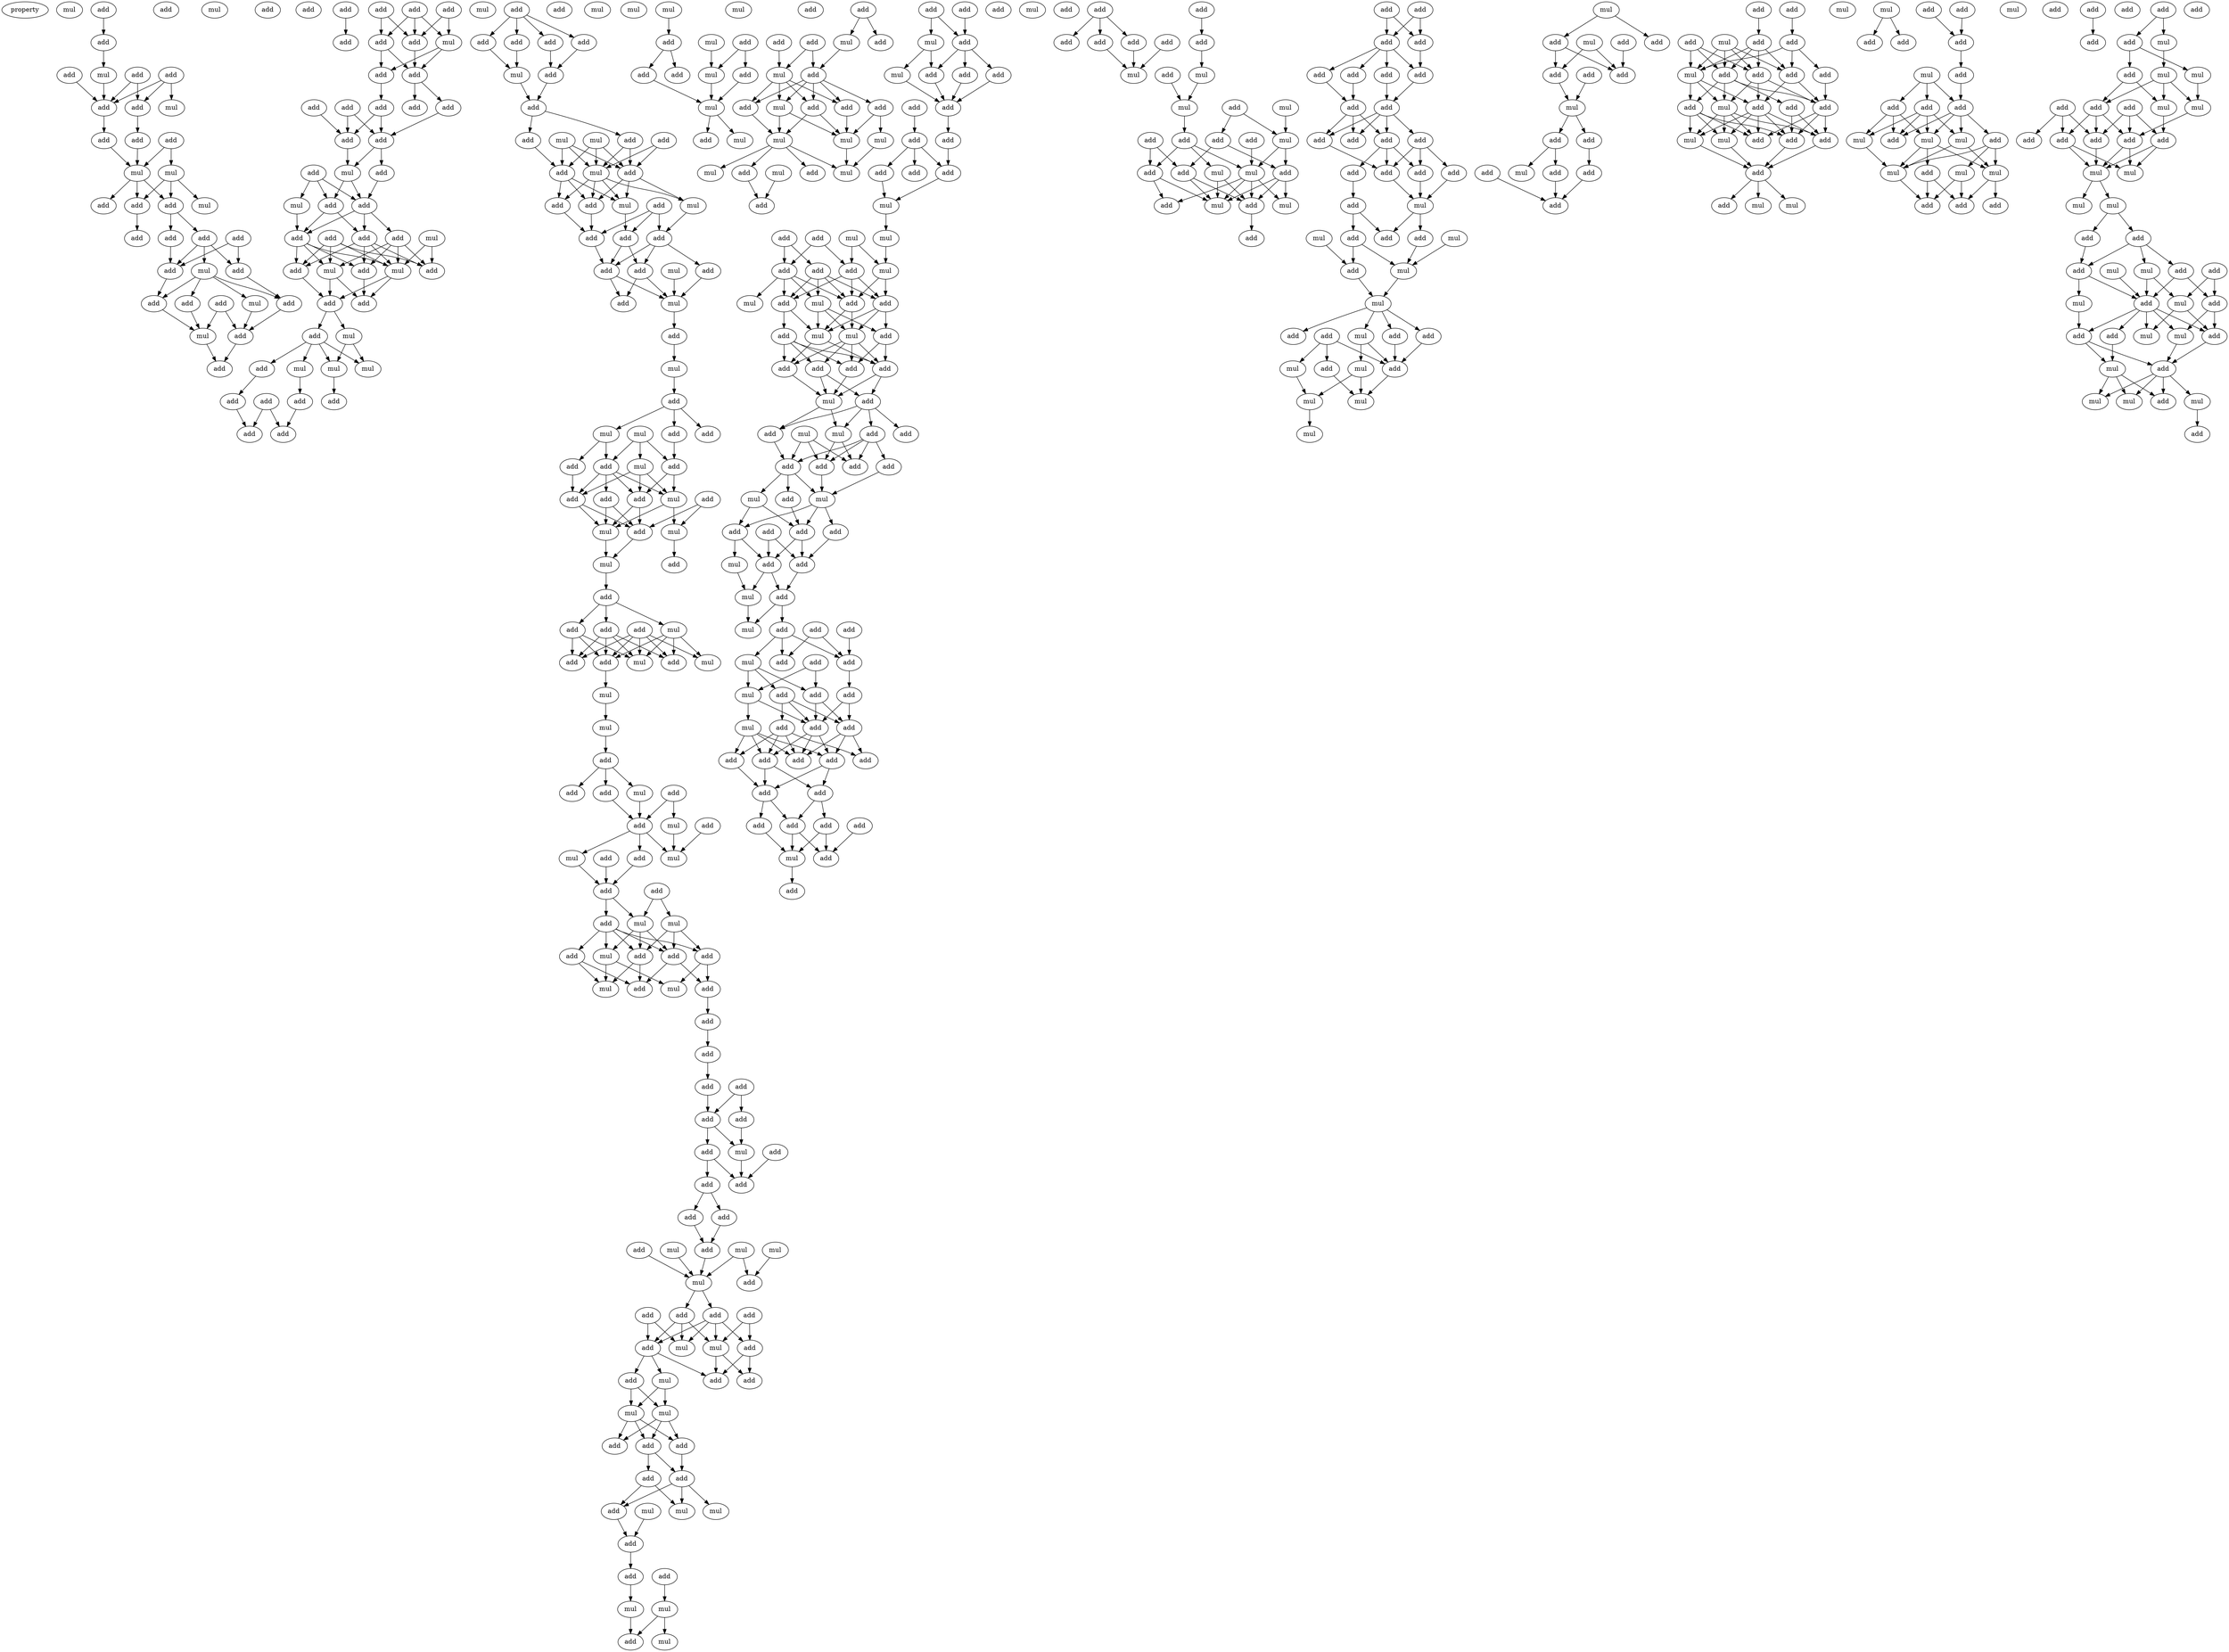 digraph {
    node [fontcolor=black]
    property [mul=2,lf=1.6]
    0 [ label = mul ];
    1 [ label = add ];
    2 [ label = add ];
    3 [ label = add ];
    4 [ label = mul ];
    5 [ label = mul ];
    6 [ label = add ];
    7 [ label = add ];
    8 [ label = add ];
    9 [ label = add ];
    10 [ label = add ];
    11 [ label = mul ];
    12 [ label = add ];
    13 [ label = add ];
    14 [ label = add ];
    15 [ label = add ];
    16 [ label = mul ];
    17 [ label = mul ];
    18 [ label = add ];
    19 [ label = mul ];
    20 [ label = add ];
    21 [ label = add ];
    22 [ label = add ];
    23 [ label = add ];
    24 [ label = add ];
    25 [ label = add ];
    26 [ label = add ];
    27 [ label = add ];
    28 [ label = mul ];
    29 [ label = add ];
    30 [ label = add ];
    31 [ label = add ];
    32 [ label = mul ];
    33 [ label = add ];
    34 [ label = mul ];
    35 [ label = add ];
    36 [ label = add ];
    37 [ label = add ];
    38 [ label = add ];
    39 [ label = add ];
    40 [ label = add ];
    41 [ label = add ];
    42 [ label = mul ];
    43 [ label = add ];
    44 [ label = add ];
    45 [ label = add ];
    46 [ label = mul ];
    47 [ label = add ];
    48 [ label = add ];
    49 [ label = add ];
    50 [ label = add ];
    51 [ label = add ];
    52 [ label = add ];
    53 [ label = add ];
    54 [ label = add ];
    55 [ label = add ];
    56 [ label = add ];
    57 [ label = mul ];
    58 [ label = add ];
    59 [ label = mul ];
    60 [ label = add ];
    61 [ label = add ];
    62 [ label = add ];
    63 [ label = add ];
    64 [ label = add ];
    65 [ label = mul ];
    66 [ label = add ];
    67 [ label = mul ];
    68 [ label = mul ];
    69 [ label = add ];
    70 [ label = add ];
    71 [ label = add ];
    72 [ label = add ];
    73 [ label = add ];
    74 [ label = add ];
    75 [ label = mul ];
    76 [ label = add ];
    77 [ label = mul ];
    78 [ label = mul ];
    79 [ label = mul ];
    80 [ label = add ];
    81 [ label = add ];
    82 [ label = add ];
    83 [ label = add ];
    84 [ label = add ];
    85 [ label = add ];
    86 [ label = add ];
    87 [ label = add ];
    88 [ label = add ];
    89 [ label = add ];
    90 [ label = add ];
    91 [ label = add ];
    92 [ label = mul ];
    93 [ label = add ];
    94 [ label = add ];
    95 [ label = mul ];
    96 [ label = mul ];
    97 [ label = add ];
    98 [ label = add ];
    99 [ label = add ];
    100 [ label = mul ];
    101 [ label = add ];
    102 [ label = add ];
    103 [ label = mul ];
    104 [ label = add ];
    105 [ label = add ];
    106 [ label = add ];
    107 [ label = mul ];
    108 [ label = add ];
    109 [ label = add ];
    110 [ label = add ];
    111 [ label = add ];
    112 [ label = add ];
    113 [ label = mul ];
    114 [ label = add ];
    115 [ label = mul ];
    116 [ label = add ];
    117 [ label = add ];
    118 [ label = mul ];
    119 [ label = add ];
    120 [ label = mul ];
    121 [ label = add ];
    122 [ label = mul ];
    123 [ label = add ];
    124 [ label = add ];
    125 [ label = add ];
    126 [ label = add ];
    127 [ label = mul ];
    128 [ label = add ];
    129 [ label = add ];
    130 [ label = add ];
    131 [ label = add ];
    132 [ label = mul ];
    133 [ label = mul ];
    134 [ label = add ];
    135 [ label = mul ];
    136 [ label = mul ];
    137 [ label = add ];
    138 [ label = add ];
    139 [ label = add ];
    140 [ label = add ];
    141 [ label = mul ];
    142 [ label = add ];
    143 [ label = mul ];
    144 [ label = mul ];
    145 [ label = add ];
    146 [ label = add ];
    147 [ label = add ];
    148 [ label = mul ];
    149 [ label = mul ];
    150 [ label = add ];
    151 [ label = add ];
    152 [ label = add ];
    153 [ label = add ];
    154 [ label = mul ];
    155 [ label = add ];
    156 [ label = add ];
    157 [ label = mul ];
    158 [ label = mul ];
    159 [ label = mul ];
    160 [ label = add ];
    161 [ label = add ];
    162 [ label = add ];
    163 [ label = add ];
    164 [ label = mul ];
    165 [ label = add ];
    166 [ label = mul ];
    167 [ label = mul ];
    168 [ label = add ];
    169 [ label = add ];
    170 [ label = add ];
    171 [ label = add ];
    172 [ label = add ];
    173 [ label = add ];
    174 [ label = mul ];
    175 [ label = mul ];
    176 [ label = add ];
    177 [ label = add ];
    178 [ label = add ];
    179 [ label = add ];
    180 [ label = add ];
    181 [ label = add ];
    182 [ label = mul ];
    183 [ label = add ];
    184 [ label = add ];
    185 [ label = add ];
    186 [ label = add ];
    187 [ label = add ];
    188 [ label = add ];
    189 [ label = add ];
    190 [ label = mul ];
    191 [ label = mul ];
    192 [ label = mul ];
    193 [ label = add ];
    194 [ label = mul ];
    195 [ label = add ];
    196 [ label = add ];
    197 [ label = add ];
    198 [ label = add ];
    199 [ label = add ];
    200 [ label = add ];
    201 [ label = add ];
    202 [ label = mul ];
    203 [ label = mul ];
    204 [ label = add ];
    205 [ label = add ];
    206 [ label = add ];
    207 [ label = mul ];
    208 [ label = mul ];
    209 [ label = mul ];
    210 [ label = add ];
    211 [ label = add ];
    212 [ label = add ];
    213 [ label = add ];
    214 [ label = add ];
    215 [ label = mul ];
    216 [ label = add ];
    217 [ label = mul ];
    218 [ label = mul ];
    219 [ label = add ];
    220 [ label = add ];
    221 [ label = add ];
    222 [ label = mul ];
    223 [ label = mul ];
    224 [ label = mul ];
    225 [ label = add ];
    226 [ label = mul ];
    227 [ label = mul ];
    228 [ label = mul ];
    229 [ label = add ];
    230 [ label = mul ];
    231 [ label = add ];
    232 [ label = mul ];
    233 [ label = add ];
    234 [ label = add ];
    235 [ label = add ];
    236 [ label = mul ];
    237 [ label = mul ];
    238 [ label = add ];
    239 [ label = mul ];
    240 [ label = add ];
    241 [ label = add ];
    242 [ label = add ];
    243 [ label = mul ];
    244 [ label = add ];
    245 [ label = add ];
    246 [ label = mul ];
    247 [ label = add ];
    248 [ label = add ];
    249 [ label = add ];
    250 [ label = add ];
    251 [ label = mul ];
    252 [ label = add ];
    253 [ label = mul ];
    254 [ label = mul ];
    255 [ label = mul ];
    256 [ label = mul ];
    257 [ label = add ];
    258 [ label = mul ];
    259 [ label = add ];
    260 [ label = mul ];
    261 [ label = add ];
    262 [ label = add ];
    263 [ label = add ];
    264 [ label = mul ];
    265 [ label = add ];
    266 [ label = mul ];
    267 [ label = add ];
    268 [ label = add ];
    269 [ label = add ];
    270 [ label = add ];
    271 [ label = add ];
    272 [ label = add ];
    273 [ label = add ];
    274 [ label = add ];
    275 [ label = add ];
    276 [ label = add ];
    277 [ label = add ];
    278 [ label = mul ];
    279 [ label = add ];
    280 [ label = mul ];
    281 [ label = mul ];
    282 [ label = add ];
    283 [ label = add ];
    284 [ label = mul ];
    285 [ label = add ];
    286 [ label = add ];
    287 [ label = add ];
    288 [ label = add ];
    289 [ label = mul ];
    290 [ label = add ];
    291 [ label = mul ];
    292 [ label = add ];
    293 [ label = mul ];
    294 [ label = add ];
    295 [ label = mul ];
    296 [ label = add ];
    297 [ label = add ];
    298 [ label = add ];
    299 [ label = add ];
    300 [ label = mul ];
    301 [ label = add ];
    302 [ label = add ];
    303 [ label = mul ];
    304 [ label = add ];
    305 [ label = mul ];
    306 [ label = add ];
    307 [ label = add ];
    308 [ label = add ];
    309 [ label = add ];
    310 [ label = add ];
    311 [ label = mul ];
    312 [ label = add ];
    313 [ label = mul ];
    314 [ label = add ];
    315 [ label = add ];
    316 [ label = add ];
    317 [ label = add ];
    318 [ label = add ];
    319 [ label = add ];
    320 [ label = mul ];
    321 [ label = add ];
    322 [ label = mul ];
    323 [ label = add ];
    324 [ label = add ];
    325 [ label = add ];
    326 [ label = mul ];
    327 [ label = add ];
    328 [ label = add ];
    329 [ label = add ];
    330 [ label = mul ];
    331 [ label = add ];
    332 [ label = add ];
    333 [ label = add ];
    334 [ label = mul ];
    335 [ label = add ];
    336 [ label = mul ];
    337 [ label = add ];
    338 [ label = mul ];
    339 [ label = add ];
    340 [ label = add ];
    341 [ label = add ];
    342 [ label = add ];
    343 [ label = add ];
    344 [ label = add ];
    345 [ label = add ];
    346 [ label = add ];
    347 [ label = add ];
    348 [ label = add ];
    349 [ label = add ];
    350 [ label = add ];
    351 [ label = add ];
    352 [ label = mul ];
    353 [ label = add ];
    354 [ label = add ];
    355 [ label = add ];
    356 [ label = add ];
    357 [ label = add ];
    358 [ label = add ];
    359 [ label = add ];
    360 [ label = add ];
    361 [ label = add ];
    362 [ label = mul ];
    363 [ label = add ];
    364 [ label = mul ];
    365 [ label = mul ];
    366 [ label = add ];
    367 [ label = mul ];
    368 [ label = add ];
    369 [ label = add ];
    370 [ label = add ];
    371 [ label = add ];
    372 [ label = mul ];
    373 [ label = add ];
    374 [ label = mul ];
    375 [ label = mul ];
    376 [ label = add ];
    377 [ label = add ];
    378 [ label = add ];
    379 [ label = mul ];
    380 [ label = add ];
    381 [ label = mul ];
    382 [ label = add ];
    383 [ label = add ];
    384 [ label = add ];
    385 [ label = add ];
    386 [ label = add ];
    387 [ label = add ];
    388 [ label = add ];
    389 [ label = add ];
    390 [ label = add ];
    391 [ label = add ];
    392 [ label = add ];
    393 [ label = add ];
    394 [ label = add ];
    395 [ label = add ];
    396 [ label = add ];
    397 [ label = add ];
    398 [ label = add ];
    399 [ label = add ];
    400 [ label = add ];
    401 [ label = add ];
    402 [ label = mul ];
    403 [ label = add ];
    404 [ label = add ];
    405 [ label = mul ];
    406 [ label = mul ];
    407 [ label = add ];
    408 [ label = add ];
    409 [ label = mul ];
    410 [ label = mul ];
    411 [ label = mul ];
    412 [ label = add ];
    413 [ label = add ];
    414 [ label = add ];
    415 [ label = add ];
    416 [ label = add ];
    417 [ label = add ];
    418 [ label = mul ];
    419 [ label = mul ];
    420 [ label = mul ];
    421 [ label = mul ];
    422 [ label = mul ];
    423 [ label = mul ];
    424 [ label = add ];
    425 [ label = mul ];
    426 [ label = add ];
    427 [ label = add ];
    428 [ label = add ];
    429 [ label = add ];
    430 [ label = add ];
    431 [ label = mul ];
    432 [ label = add ];
    433 [ label = add ];
    434 [ label = add ];
    435 [ label = mul ];
    436 [ label = add ];
    437 [ label = add ];
    438 [ label = add ];
    439 [ label = add ];
    440 [ label = add ];
    441 [ label = add ];
    442 [ label = add ];
    443 [ label = mul ];
    444 [ label = add ];
    445 [ label = mul ];
    446 [ label = add ];
    447 [ label = add ];
    448 [ label = add ];
    449 [ label = add ];
    450 [ label = add ];
    451 [ label = add ];
    452 [ label = add ];
    453 [ label = add ];
    454 [ label = mul ];
    455 [ label = mul ];
    456 [ label = add ];
    457 [ label = mul ];
    458 [ label = add ];
    459 [ label = add ];
    460 [ label = add ];
    461 [ label = add ];
    462 [ label = mul ];
    463 [ label = mul ];
    464 [ label = mul ];
    465 [ label = mul ];
    466 [ label = add ];
    467 [ label = mul ];
    468 [ label = add ];
    469 [ label = add ];
    470 [ label = add ];
    471 [ label = add ];
    472 [ label = add ];
    473 [ label = add ];
    474 [ label = mul ];
    475 [ label = add ];
    476 [ label = add ];
    477 [ label = add ];
    478 [ label = add ];
    479 [ label = mul ];
    480 [ label = mul ];
    481 [ label = add ];
    482 [ label = mul ];
    483 [ label = add ];
    484 [ label = mul ];
    485 [ label = mul ];
    486 [ label = mul ];
    487 [ label = add ];
    488 [ label = add ];
    489 [ label = add ];
    490 [ label = add ];
    491 [ label = add ];
    492 [ label = add ];
    493 [ label = add ];
    494 [ label = add ];
    495 [ label = mul ];
    496 [ label = mul ];
    497 [ label = mul ];
    498 [ label = add ];
    499 [ label = add ];
    500 [ label = mul ];
    501 [ label = add ];
    502 [ label = add ];
    503 [ label = mul ];
    504 [ label = add ];
    505 [ label = add ];
    506 [ label = add ];
    507 [ label = add ];
    508 [ label = add ];
    509 [ label = mul ];
    510 [ label = mul ];
    511 [ label = mul ];
    512 [ label = mul ];
    513 [ label = add ];
    514 [ label = add ];
    515 [ label = add ];
    516 [ label = add ];
    517 [ label = mul ];
    518 [ label = mul ];
    519 [ label = add ];
    520 [ label = mul ];
    521 [ label = add ];
    522 [ label = add ];
    523 [ label = mul ];
    524 [ label = add ];
    525 [ label = add ];
    526 [ label = mul ];
    527 [ label = mul ];
    528 [ label = add ];
    529 [ label = add ];
    530 [ label = mul ];
    531 [ label = mul ];
    532 [ label = add ];
    533 [ label = mul ];
    534 [ label = mul ];
    535 [ label = add ];
    536 [ label = add ];
    1 -> 3 [ name = 0 ];
    3 -> 4 [ name = 1 ];
    4 -> 9 [ name = 2 ];
    6 -> 9 [ name = 3 ];
    7 -> 9 [ name = 4 ];
    7 -> 10 [ name = 5 ];
    7 -> 11 [ name = 6 ];
    8 -> 9 [ name = 7 ];
    8 -> 10 [ name = 8 ];
    9 -> 15 [ name = 9 ];
    10 -> 13 [ name = 10 ];
    13 -> 16 [ name = 11 ];
    14 -> 16 [ name = 12 ];
    14 -> 17 [ name = 13 ];
    15 -> 16 [ name = 14 ];
    16 -> 18 [ name = 15 ];
    16 -> 20 [ name = 16 ];
    16 -> 21 [ name = 17 ];
    17 -> 19 [ name = 18 ];
    17 -> 20 [ name = 19 ];
    17 -> 21 [ name = 20 ];
    20 -> 24 [ name = 21 ];
    21 -> 23 [ name = 22 ];
    21 -> 25 [ name = 23 ];
    22 -> 26 [ name = 24 ];
    22 -> 27 [ name = 25 ];
    23 -> 26 [ name = 26 ];
    23 -> 27 [ name = 27 ];
    23 -> 28 [ name = 28 ];
    25 -> 27 [ name = 29 ];
    26 -> 31 [ name = 30 ];
    27 -> 30 [ name = 31 ];
    28 -> 29 [ name = 32 ];
    28 -> 30 [ name = 33 ];
    28 -> 31 [ name = 34 ];
    28 -> 32 [ name = 35 ];
    29 -> 34 [ name = 36 ];
    30 -> 34 [ name = 37 ];
    31 -> 35 [ name = 38 ];
    32 -> 35 [ name = 39 ];
    33 -> 34 [ name = 40 ];
    33 -> 35 [ name = 41 ];
    34 -> 37 [ name = 42 ];
    35 -> 37 [ name = 43 ];
    38 -> 39 [ name = 44 ];
    40 -> 44 [ name = 45 ];
    40 -> 45 [ name = 46 ];
    41 -> 44 [ name = 47 ];
    41 -> 46 [ name = 48 ];
    43 -> 44 [ name = 49 ];
    43 -> 45 [ name = 50 ];
    43 -> 46 [ name = 51 ];
    44 -> 48 [ name = 52 ];
    45 -> 47 [ name = 53 ];
    45 -> 48 [ name = 54 ];
    46 -> 47 [ name = 55 ];
    46 -> 48 [ name = 56 ];
    47 -> 51 [ name = 57 ];
    48 -> 49 [ name = 58 ];
    48 -> 50 [ name = 59 ];
    50 -> 55 [ name = 60 ];
    51 -> 54 [ name = 61 ];
    51 -> 55 [ name = 62 ];
    52 -> 54 [ name = 63 ];
    52 -> 55 [ name = 64 ];
    53 -> 54 [ name = 65 ];
    54 -> 57 [ name = 66 ];
    55 -> 57 [ name = 67 ];
    55 -> 58 [ name = 68 ];
    56 -> 59 [ name = 69 ];
    56 -> 60 [ name = 70 ];
    56 -> 61 [ name = 71 ];
    57 -> 60 [ name = 72 ];
    57 -> 61 [ name = 73 ];
    58 -> 61 [ name = 74 ];
    59 -> 62 [ name = 75 ];
    60 -> 62 [ name = 76 ];
    60 -> 64 [ name = 77 ];
    61 -> 62 [ name = 78 ];
    61 -> 64 [ name = 79 ];
    61 -> 66 [ name = 80 ];
    62 -> 67 [ name = 81 ];
    62 -> 68 [ name = 82 ];
    62 -> 69 [ name = 83 ];
    62 -> 70 [ name = 84 ];
    63 -> 67 [ name = 85 ];
    63 -> 68 [ name = 86 ];
    63 -> 69 [ name = 87 ];
    63 -> 71 [ name = 88 ];
    64 -> 67 [ name = 89 ];
    64 -> 69 [ name = 90 ];
    64 -> 70 [ name = 91 ];
    64 -> 71 [ name = 92 ];
    65 -> 67 [ name = 93 ];
    65 -> 71 [ name = 94 ];
    66 -> 67 [ name = 95 ];
    66 -> 68 [ name = 96 ];
    66 -> 70 [ name = 97 ];
    66 -> 71 [ name = 98 ];
    67 -> 72 [ name = 99 ];
    67 -> 73 [ name = 100 ];
    68 -> 72 [ name = 101 ];
    68 -> 73 [ name = 102 ];
    69 -> 73 [ name = 103 ];
    70 -> 72 [ name = 104 ];
    73 -> 74 [ name = 105 ];
    73 -> 75 [ name = 106 ];
    74 -> 76 [ name = 107 ];
    74 -> 77 [ name = 108 ];
    74 -> 78 [ name = 109 ];
    74 -> 79 [ name = 110 ];
    75 -> 77 [ name = 111 ];
    75 -> 78 [ name = 112 ];
    76 -> 80 [ name = 113 ];
    77 -> 83 [ name = 114 ];
    79 -> 82 [ name = 115 ];
    80 -> 84 [ name = 116 ];
    81 -> 84 [ name = 117 ];
    81 -> 85 [ name = 118 ];
    82 -> 85 [ name = 119 ];
    86 -> 87 [ name = 120 ];
    86 -> 89 [ name = 121 ];
    86 -> 90 [ name = 122 ];
    86 -> 91 [ name = 123 ];
    87 -> 92 [ name = 124 ];
    89 -> 93 [ name = 125 ];
    90 -> 92 [ name = 126 ];
    91 -> 93 [ name = 127 ];
    92 -> 94 [ name = 128 ];
    93 -> 94 [ name = 129 ];
    94 -> 97 [ name = 130 ];
    94 -> 98 [ name = 131 ];
    95 -> 100 [ name = 132 ];
    95 -> 101 [ name = 133 ];
    95 -> 102 [ name = 134 ];
    96 -> 100 [ name = 135 ];
    96 -> 101 [ name = 136 ];
    96 -> 102 [ name = 137 ];
    97 -> 101 [ name = 138 ];
    98 -> 100 [ name = 139 ];
    98 -> 102 [ name = 140 ];
    99 -> 100 [ name = 141 ];
    99 -> 102 [ name = 142 ];
    100 -> 103 [ name = 143 ];
    100 -> 105 [ name = 144 ];
    100 -> 106 [ name = 145 ];
    100 -> 107 [ name = 146 ];
    101 -> 105 [ name = 147 ];
    101 -> 106 [ name = 148 ];
    101 -> 107 [ name = 149 ];
    102 -> 103 [ name = 150 ];
    102 -> 105 [ name = 151 ];
    102 -> 107 [ name = 152 ];
    103 -> 108 [ name = 153 ];
    104 -> 108 [ name = 154 ];
    104 -> 109 [ name = 155 ];
    104 -> 110 [ name = 156 ];
    105 -> 110 [ name = 157 ];
    106 -> 110 [ name = 158 ];
    107 -> 109 [ name = 159 ];
    108 -> 111 [ name = 160 ];
    108 -> 112 [ name = 161 ];
    108 -> 114 [ name = 162 ];
    109 -> 112 [ name = 163 ];
    109 -> 114 [ name = 164 ];
    110 -> 114 [ name = 165 ];
    111 -> 115 [ name = 166 ];
    112 -> 115 [ name = 167 ];
    112 -> 116 [ name = 168 ];
    113 -> 115 [ name = 169 ];
    114 -> 115 [ name = 170 ];
    114 -> 116 [ name = 171 ];
    115 -> 117 [ name = 172 ];
    117 -> 118 [ name = 173 ];
    118 -> 119 [ name = 174 ];
    119 -> 120 [ name = 175 ];
    119 -> 121 [ name = 176 ];
    119 -> 123 [ name = 177 ];
    120 -> 125 [ name = 178 ];
    120 -> 126 [ name = 179 ];
    122 -> 124 [ name = 180 ];
    122 -> 125 [ name = 181 ];
    122 -> 127 [ name = 182 ];
    123 -> 124 [ name = 183 ];
    124 -> 128 [ name = 184 ];
    124 -> 132 [ name = 185 ];
    125 -> 128 [ name = 186 ];
    125 -> 130 [ name = 187 ];
    125 -> 131 [ name = 188 ];
    125 -> 132 [ name = 189 ];
    126 -> 131 [ name = 190 ];
    127 -> 128 [ name = 191 ];
    127 -> 131 [ name = 192 ];
    127 -> 132 [ name = 193 ];
    128 -> 133 [ name = 194 ];
    128 -> 134 [ name = 195 ];
    129 -> 134 [ name = 196 ];
    129 -> 135 [ name = 197 ];
    130 -> 133 [ name = 198 ];
    130 -> 134 [ name = 199 ];
    131 -> 133 [ name = 200 ];
    131 -> 134 [ name = 201 ];
    132 -> 133 [ name = 202 ];
    132 -> 135 [ name = 203 ];
    133 -> 136 [ name = 204 ];
    134 -> 136 [ name = 205 ];
    135 -> 137 [ name = 206 ];
    136 -> 138 [ name = 207 ];
    138 -> 139 [ name = 208 ];
    138 -> 141 [ name = 209 ];
    138 -> 142 [ name = 210 ];
    139 -> 144 [ name = 211 ];
    139 -> 146 [ name = 212 ];
    139 -> 147 [ name = 213 ];
    140 -> 143 [ name = 214 ];
    140 -> 144 [ name = 215 ];
    140 -> 145 [ name = 216 ];
    140 -> 146 [ name = 217 ];
    140 -> 147 [ name = 218 ];
    141 -> 143 [ name = 219 ];
    141 -> 144 [ name = 220 ];
    141 -> 145 [ name = 221 ];
    141 -> 146 [ name = 222 ];
    142 -> 144 [ name = 223 ];
    142 -> 145 [ name = 224 ];
    142 -> 146 [ name = 225 ];
    142 -> 147 [ name = 226 ];
    146 -> 148 [ name = 227 ];
    148 -> 149 [ name = 228 ];
    149 -> 150 [ name = 229 ];
    150 -> 151 [ name = 230 ];
    150 -> 153 [ name = 231 ];
    150 -> 154 [ name = 232 ];
    152 -> 155 [ name = 233 ];
    152 -> 157 [ name = 234 ];
    153 -> 155 [ name = 235 ];
    154 -> 155 [ name = 236 ];
    155 -> 158 [ name = 237 ];
    155 -> 159 [ name = 238 ];
    155 -> 161 [ name = 239 ];
    156 -> 159 [ name = 240 ];
    157 -> 159 [ name = 241 ];
    158 -> 162 [ name = 242 ];
    160 -> 162 [ name = 243 ];
    161 -> 162 [ name = 244 ];
    162 -> 164 [ name = 245 ];
    162 -> 165 [ name = 246 ];
    163 -> 164 [ name = 247 ];
    163 -> 166 [ name = 248 ];
    164 -> 167 [ name = 249 ];
    164 -> 170 [ name = 250 ];
    164 -> 171 [ name = 251 ];
    165 -> 167 [ name = 252 ];
    165 -> 168 [ name = 253 ];
    165 -> 169 [ name = 254 ];
    165 -> 170 [ name = 255 ];
    165 -> 171 [ name = 256 ];
    166 -> 168 [ name = 257 ];
    166 -> 170 [ name = 258 ];
    166 -> 171 [ name = 259 ];
    167 -> 174 [ name = 260 ];
    167 -> 175 [ name = 261 ];
    168 -> 173 [ name = 262 ];
    168 -> 175 [ name = 263 ];
    169 -> 172 [ name = 264 ];
    169 -> 174 [ name = 265 ];
    170 -> 172 [ name = 266 ];
    170 -> 173 [ name = 267 ];
    171 -> 172 [ name = 268 ];
    171 -> 174 [ name = 269 ];
    173 -> 176 [ name = 270 ];
    176 -> 177 [ name = 271 ];
    177 -> 179 [ name = 272 ];
    178 -> 180 [ name = 273 ];
    178 -> 181 [ name = 274 ];
    179 -> 180 [ name = 275 ];
    180 -> 182 [ name = 276 ];
    180 -> 183 [ name = 277 ];
    181 -> 182 [ name = 278 ];
    182 -> 185 [ name = 279 ];
    183 -> 185 [ name = 280 ];
    183 -> 186 [ name = 281 ];
    184 -> 185 [ name = 282 ];
    186 -> 187 [ name = 283 ];
    186 -> 188 [ name = 284 ];
    187 -> 193 [ name = 285 ];
    188 -> 193 [ name = 286 ];
    189 -> 194 [ name = 287 ];
    190 -> 194 [ name = 288 ];
    190 -> 195 [ name = 289 ];
    191 -> 194 [ name = 290 ];
    192 -> 195 [ name = 291 ];
    193 -> 194 [ name = 292 ];
    194 -> 197 [ name = 293 ];
    194 -> 199 [ name = 294 ];
    196 -> 200 [ name = 295 ];
    196 -> 202 [ name = 296 ];
    197 -> 201 [ name = 297 ];
    197 -> 202 [ name = 298 ];
    197 -> 203 [ name = 299 ];
    198 -> 201 [ name = 300 ];
    198 -> 203 [ name = 301 ];
    199 -> 200 [ name = 302 ];
    199 -> 201 [ name = 303 ];
    199 -> 202 [ name = 304 ];
    199 -> 203 [ name = 305 ];
    200 -> 204 [ name = 306 ];
    200 -> 206 [ name = 307 ];
    201 -> 205 [ name = 308 ];
    201 -> 206 [ name = 309 ];
    201 -> 207 [ name = 310 ];
    202 -> 204 [ name = 311 ];
    202 -> 206 [ name = 312 ];
    205 -> 208 [ name = 313 ];
    205 -> 209 [ name = 314 ];
    207 -> 208 [ name = 315 ];
    207 -> 209 [ name = 316 ];
    208 -> 210 [ name = 317 ];
    208 -> 211 [ name = 318 ];
    208 -> 212 [ name = 319 ];
    209 -> 210 [ name = 320 ];
    209 -> 211 [ name = 321 ];
    209 -> 212 [ name = 322 ];
    211 -> 213 [ name = 323 ];
    211 -> 214 [ name = 324 ];
    212 -> 214 [ name = 325 ];
    213 -> 216 [ name = 326 ];
    213 -> 217 [ name = 327 ];
    214 -> 215 [ name = 328 ];
    214 -> 216 [ name = 329 ];
    214 -> 217 [ name = 330 ];
    216 -> 219 [ name = 331 ];
    218 -> 219 [ name = 332 ];
    219 -> 221 [ name = 333 ];
    220 -> 223 [ name = 334 ];
    221 -> 222 [ name = 335 ];
    222 -> 225 [ name = 336 ];
    223 -> 224 [ name = 337 ];
    223 -> 225 [ name = 338 ];
    228 -> 231 [ name = 339 ];
    229 -> 232 [ name = 340 ];
    229 -> 235 [ name = 341 ];
    230 -> 232 [ name = 342 ];
    231 -> 233 [ name = 343 ];
    231 -> 234 [ name = 344 ];
    232 -> 236 [ name = 345 ];
    233 -> 236 [ name = 346 ];
    235 -> 236 [ name = 347 ];
    236 -> 238 [ name = 348 ];
    236 -> 239 [ name = 349 ];
    241 -> 243 [ name = 350 ];
    241 -> 244 [ name = 351 ];
    242 -> 246 [ name = 352 ];
    243 -> 247 [ name = 353 ];
    245 -> 246 [ name = 354 ];
    245 -> 247 [ name = 355 ];
    246 -> 248 [ name = 356 ];
    246 -> 249 [ name = 357 ];
    246 -> 250 [ name = 358 ];
    246 -> 251 [ name = 359 ];
    247 -> 248 [ name = 360 ];
    247 -> 249 [ name = 361 ];
    247 -> 250 [ name = 362 ];
    247 -> 251 [ name = 363 ];
    247 -> 252 [ name = 364 ];
    248 -> 253 [ name = 365 ];
    248 -> 255 [ name = 366 ];
    249 -> 253 [ name = 367 ];
    250 -> 255 [ name = 368 ];
    251 -> 253 [ name = 369 ];
    251 -> 255 [ name = 370 ];
    252 -> 253 [ name = 371 ];
    252 -> 254 [ name = 372 ];
    253 -> 260 [ name = 373 ];
    254 -> 260 [ name = 374 ];
    255 -> 256 [ name = 375 ];
    255 -> 257 [ name = 376 ];
    255 -> 259 [ name = 377 ];
    255 -> 260 [ name = 378 ];
    257 -> 261 [ name = 379 ];
    258 -> 261 [ name = 380 ];
    262 -> 265 [ name = 381 ];
    263 -> 264 [ name = 382 ];
    263 -> 265 [ name = 383 ];
    264 -> 266 [ name = 384 ];
    264 -> 268 [ name = 385 ];
    265 -> 267 [ name = 386 ];
    265 -> 268 [ name = 387 ];
    265 -> 269 [ name = 388 ];
    266 -> 271 [ name = 389 ];
    267 -> 271 [ name = 390 ];
    268 -> 271 [ name = 391 ];
    269 -> 271 [ name = 392 ];
    270 -> 272 [ name = 393 ];
    271 -> 273 [ name = 394 ];
    272 -> 274 [ name = 395 ];
    272 -> 275 [ name = 396 ];
    272 -> 277 [ name = 397 ];
    273 -> 274 [ name = 398 ];
    274 -> 278 [ name = 399 ];
    275 -> 278 [ name = 400 ];
    278 -> 281 [ name = 401 ];
    279 -> 283 [ name = 402 ];
    279 -> 285 [ name = 403 ];
    280 -> 284 [ name = 404 ];
    280 -> 286 [ name = 405 ];
    281 -> 284 [ name = 406 ];
    282 -> 283 [ name = 407 ];
    282 -> 286 [ name = 408 ];
    283 -> 287 [ name = 409 ];
    283 -> 288 [ name = 410 ];
    283 -> 289 [ name = 411 ];
    283 -> 291 [ name = 412 ];
    284 -> 288 [ name = 413 ];
    284 -> 290 [ name = 414 ];
    285 -> 287 [ name = 415 ];
    285 -> 288 [ name = 416 ];
    285 -> 289 [ name = 417 ];
    285 -> 290 [ name = 418 ];
    286 -> 287 [ name = 419 ];
    286 -> 288 [ name = 420 ];
    286 -> 290 [ name = 421 ];
    287 -> 293 [ name = 422 ];
    287 -> 294 [ name = 423 ];
    288 -> 293 [ name = 424 ];
    288 -> 295 [ name = 425 ];
    289 -> 292 [ name = 426 ];
    289 -> 293 [ name = 427 ];
    289 -> 295 [ name = 428 ];
    290 -> 292 [ name = 429 ];
    290 -> 293 [ name = 430 ];
    290 -> 295 [ name = 431 ];
    292 -> 297 [ name = 432 ];
    292 -> 298 [ name = 433 ];
    293 -> 296 [ name = 434 ];
    293 -> 298 [ name = 435 ];
    294 -> 296 [ name = 436 ];
    294 -> 297 [ name = 437 ];
    294 -> 298 [ name = 438 ];
    294 -> 299 [ name = 439 ];
    295 -> 296 [ name = 440 ];
    295 -> 297 [ name = 441 ];
    295 -> 298 [ name = 442 ];
    295 -> 299 [ name = 443 ];
    296 -> 300 [ name = 444 ];
    297 -> 300 [ name = 445 ];
    298 -> 300 [ name = 446 ];
    298 -> 301 [ name = 447 ];
    299 -> 300 [ name = 448 ];
    299 -> 301 [ name = 449 ];
    300 -> 302 [ name = 450 ];
    300 -> 303 [ name = 451 ];
    301 -> 302 [ name = 452 ];
    301 -> 303 [ name = 453 ];
    301 -> 304 [ name = 454 ];
    301 -> 306 [ name = 455 ];
    302 -> 310 [ name = 456 ];
    303 -> 307 [ name = 457 ];
    303 -> 308 [ name = 458 ];
    305 -> 307 [ name = 459 ];
    305 -> 308 [ name = 460 ];
    305 -> 310 [ name = 461 ];
    306 -> 307 [ name = 462 ];
    306 -> 308 [ name = 463 ];
    306 -> 309 [ name = 464 ];
    306 -> 310 [ name = 465 ];
    307 -> 313 [ name = 466 ];
    309 -> 313 [ name = 467 ];
    310 -> 311 [ name = 468 ];
    310 -> 312 [ name = 469 ];
    310 -> 313 [ name = 470 ];
    311 -> 315 [ name = 471 ];
    311 -> 316 [ name = 472 ];
    312 -> 315 [ name = 473 ];
    313 -> 314 [ name = 474 ];
    313 -> 315 [ name = 475 ];
    313 -> 316 [ name = 476 ];
    314 -> 318 [ name = 477 ];
    315 -> 318 [ name = 478 ];
    315 -> 319 [ name = 479 ];
    316 -> 319 [ name = 480 ];
    316 -> 320 [ name = 481 ];
    317 -> 318 [ name = 482 ];
    317 -> 319 [ name = 483 ];
    318 -> 321 [ name = 484 ];
    319 -> 321 [ name = 485 ];
    319 -> 322 [ name = 486 ];
    320 -> 322 [ name = 487 ];
    321 -> 324 [ name = 488 ];
    321 -> 326 [ name = 489 ];
    322 -> 326 [ name = 490 ];
    323 -> 327 [ name = 491 ];
    323 -> 329 [ name = 492 ];
    324 -> 327 [ name = 493 ];
    324 -> 329 [ name = 494 ];
    324 -> 330 [ name = 495 ];
    325 -> 327 [ name = 496 ];
    327 -> 332 [ name = 497 ];
    328 -> 331 [ name = 498 ];
    328 -> 334 [ name = 499 ];
    330 -> 331 [ name = 500 ];
    330 -> 333 [ name = 501 ];
    330 -> 334 [ name = 502 ];
    331 -> 337 [ name = 503 ];
    331 -> 339 [ name = 504 ];
    332 -> 337 [ name = 505 ];
    332 -> 339 [ name = 506 ];
    333 -> 335 [ name = 507 ];
    333 -> 337 [ name = 508 ];
    333 -> 339 [ name = 509 ];
    334 -> 336 [ name = 510 ];
    334 -> 339 [ name = 511 ];
    335 -> 340 [ name = 512 ];
    335 -> 341 [ name = 513 ];
    335 -> 343 [ name = 514 ];
    335 -> 344 [ name = 515 ];
    336 -> 341 [ name = 516 ];
    336 -> 342 [ name = 517 ];
    336 -> 343 [ name = 518 ];
    336 -> 344 [ name = 519 ];
    337 -> 340 [ name = 520 ];
    337 -> 341 [ name = 521 ];
    337 -> 342 [ name = 522 ];
    339 -> 341 [ name = 523 ];
    339 -> 342 [ name = 524 ];
    339 -> 343 [ name = 525 ];
    342 -> 345 [ name = 526 ];
    342 -> 346 [ name = 527 ];
    343 -> 345 [ name = 528 ];
    343 -> 346 [ name = 529 ];
    344 -> 345 [ name = 530 ];
    345 -> 349 [ name = 531 ];
    345 -> 350 [ name = 532 ];
    346 -> 347 [ name = 533 ];
    346 -> 350 [ name = 534 ];
    347 -> 351 [ name = 535 ];
    347 -> 352 [ name = 536 ];
    348 -> 351 [ name = 537 ];
    349 -> 352 [ name = 538 ];
    350 -> 351 [ name = 539 ];
    350 -> 352 [ name = 540 ];
    352 -> 354 [ name = 541 ];
    355 -> 358 [ name = 542 ];
    355 -> 359 [ name = 543 ];
    355 -> 360 [ name = 544 ];
    356 -> 361 [ name = 545 ];
    357 -> 362 [ name = 546 ];
    359 -> 362 [ name = 547 ];
    360 -> 362 [ name = 548 ];
    361 -> 364 [ name = 549 ];
    363 -> 367 [ name = 550 ];
    364 -> 367 [ name = 551 ];
    365 -> 372 [ name = 552 ];
    366 -> 370 [ name = 553 ];
    366 -> 372 [ name = 554 ];
    367 -> 368 [ name = 555 ];
    368 -> 373 [ name = 556 ];
    368 -> 374 [ name = 557 ];
    368 -> 375 [ name = 558 ];
    369 -> 374 [ name = 559 ];
    370 -> 376 [ name = 560 ];
    370 -> 377 [ name = 561 ];
    371 -> 373 [ name = 562 ];
    371 -> 377 [ name = 563 ];
    372 -> 374 [ name = 564 ];
    372 -> 376 [ name = 565 ];
    373 -> 378 [ name = 566 ];
    373 -> 379 [ name = 567 ];
    374 -> 378 [ name = 568 ];
    374 -> 379 [ name = 569 ];
    374 -> 380 [ name = 570 ];
    374 -> 381 [ name = 571 ];
    375 -> 379 [ name = 572 ];
    375 -> 380 [ name = 573 ];
    376 -> 379 [ name = 574 ];
    376 -> 380 [ name = 575 ];
    376 -> 381 [ name = 576 ];
    377 -> 379 [ name = 577 ];
    377 -> 380 [ name = 578 ];
    380 -> 382 [ name = 579 ];
    383 -> 385 [ name = 580 ];
    383 -> 386 [ name = 581 ];
    384 -> 385 [ name = 582 ];
    384 -> 386 [ name = 583 ];
    385 -> 390 [ name = 584 ];
    386 -> 387 [ name = 585 ];
    386 -> 388 [ name = 586 ];
    386 -> 389 [ name = 587 ];
    386 -> 390 [ name = 588 ];
    387 -> 392 [ name = 589 ];
    388 -> 391 [ name = 590 ];
    389 -> 391 [ name = 591 ];
    390 -> 392 [ name = 592 ];
    391 -> 393 [ name = 593 ];
    391 -> 395 [ name = 594 ];
    391 -> 396 [ name = 595 ];
    392 -> 393 [ name = 596 ];
    392 -> 394 [ name = 597 ];
    392 -> 395 [ name = 598 ];
    392 -> 396 [ name = 599 ];
    393 -> 397 [ name = 600 ];
    394 -> 397 [ name = 601 ];
    394 -> 398 [ name = 602 ];
    394 -> 400 [ name = 603 ];
    396 -> 397 [ name = 604 ];
    396 -> 398 [ name = 605 ];
    396 -> 399 [ name = 606 ];
    397 -> 402 [ name = 607 ];
    398 -> 402 [ name = 608 ];
    399 -> 401 [ name = 609 ];
    400 -> 402 [ name = 610 ];
    401 -> 404 [ name = 611 ];
    401 -> 407 [ name = 612 ];
    402 -> 403 [ name = 613 ];
    402 -> 404 [ name = 614 ];
    403 -> 409 [ name = 615 ];
    405 -> 409 [ name = 616 ];
    406 -> 408 [ name = 617 ];
    407 -> 408 [ name = 618 ];
    407 -> 409 [ name = 619 ];
    408 -> 410 [ name = 620 ];
    409 -> 410 [ name = 621 ];
    410 -> 411 [ name = 622 ];
    410 -> 412 [ name = 623 ];
    410 -> 413 [ name = 624 ];
    410 -> 415 [ name = 625 ];
    411 -> 417 [ name = 626 ];
    411 -> 419 [ name = 627 ];
    413 -> 417 [ name = 628 ];
    414 -> 416 [ name = 629 ];
    414 -> 417 [ name = 630 ];
    414 -> 418 [ name = 631 ];
    415 -> 417 [ name = 632 ];
    416 -> 421 [ name = 633 ];
    417 -> 421 [ name = 634 ];
    418 -> 420 [ name = 635 ];
    419 -> 420 [ name = 636 ];
    419 -> 421 [ name = 637 ];
    420 -> 422 [ name = 638 ];
    423 -> 424 [ name = 639 ];
    423 -> 426 [ name = 640 ];
    424 -> 429 [ name = 641 ];
    424 -> 430 [ name = 642 ];
    425 -> 429 [ name = 643 ];
    425 -> 430 [ name = 644 ];
    427 -> 430 [ name = 645 ];
    428 -> 431 [ name = 646 ];
    429 -> 431 [ name = 647 ];
    431 -> 432 [ name = 648 ];
    431 -> 433 [ name = 649 ];
    432 -> 435 [ name = 650 ];
    432 -> 437 [ name = 651 ];
    433 -> 436 [ name = 652 ];
    434 -> 438 [ name = 653 ];
    436 -> 438 [ name = 654 ];
    437 -> 438 [ name = 655 ];
    439 -> 441 [ name = 656 ];
    440 -> 442 [ name = 657 ];
    441 -> 445 [ name = 658 ];
    441 -> 446 [ name = 659 ];
    441 -> 449 [ name = 660 ];
    442 -> 445 [ name = 661 ];
    442 -> 447 [ name = 662 ];
    442 -> 448 [ name = 663 ];
    442 -> 449 [ name = 664 ];
    443 -> 445 [ name = 665 ];
    443 -> 447 [ name = 666 ];
    443 -> 448 [ name = 667 ];
    443 -> 449 [ name = 668 ];
    444 -> 445 [ name = 669 ];
    444 -> 447 [ name = 670 ];
    444 -> 448 [ name = 671 ];
    445 -> 451 [ name = 672 ];
    445 -> 453 [ name = 673 ];
    445 -> 454 [ name = 674 ];
    446 -> 450 [ name = 675 ];
    447 -> 450 [ name = 676 ];
    447 -> 453 [ name = 677 ];
    447 -> 454 [ name = 678 ];
    448 -> 450 [ name = 679 ];
    448 -> 451 [ name = 680 ];
    448 -> 452 [ name = 681 ];
    448 -> 454 [ name = 682 ];
    449 -> 450 [ name = 683 ];
    449 -> 453 [ name = 684 ];
    450 -> 456 [ name = 685 ];
    450 -> 458 [ name = 686 ];
    450 -> 459 [ name = 687 ];
    451 -> 455 [ name = 688 ];
    451 -> 456 [ name = 689 ];
    451 -> 457 [ name = 690 ];
    451 -> 458 [ name = 691 ];
    452 -> 456 [ name = 692 ];
    452 -> 459 [ name = 693 ];
    453 -> 455 [ name = 694 ];
    453 -> 456 [ name = 695 ];
    453 -> 457 [ name = 696 ];
    453 -> 458 [ name = 697 ];
    453 -> 459 [ name = 698 ];
    454 -> 455 [ name = 699 ];
    454 -> 457 [ name = 700 ];
    454 -> 458 [ name = 701 ];
    454 -> 459 [ name = 702 ];
    455 -> 460 [ name = 703 ];
    456 -> 460 [ name = 704 ];
    457 -> 460 [ name = 705 ];
    459 -> 460 [ name = 706 ];
    460 -> 461 [ name = 707 ];
    460 -> 463 [ name = 708 ];
    460 -> 464 [ name = 709 ];
    465 -> 468 [ name = 710 ];
    465 -> 470 [ name = 711 ];
    466 -> 471 [ name = 712 ];
    469 -> 471 [ name = 713 ];
    471 -> 472 [ name = 714 ];
    472 -> 476 [ name = 715 ];
    474 -> 475 [ name = 716 ];
    474 -> 476 [ name = 717 ];
    474 -> 477 [ name = 718 ];
    475 -> 478 [ name = 719 ];
    475 -> 480 [ name = 720 ];
    475 -> 482 [ name = 721 ];
    476 -> 478 [ name = 722 ];
    476 -> 479 [ name = 723 ];
    476 -> 480 [ name = 724 ];
    476 -> 481 [ name = 725 ];
    477 -> 478 [ name = 726 ];
    477 -> 479 [ name = 727 ];
    477 -> 480 [ name = 728 ];
    477 -> 482 [ name = 729 ];
    479 -> 484 [ name = 730 ];
    479 -> 485 [ name = 731 ];
    480 -> 483 [ name = 732 ];
    480 -> 484 [ name = 733 ];
    480 -> 485 [ name = 734 ];
    481 -> 484 [ name = 735 ];
    481 -> 485 [ name = 736 ];
    481 -> 486 [ name = 737 ];
    482 -> 485 [ name = 738 ];
    483 -> 488 [ name = 739 ];
    483 -> 489 [ name = 740 ];
    484 -> 487 [ name = 741 ];
    484 -> 489 [ name = 742 ];
    485 -> 488 [ name = 743 ];
    486 -> 488 [ name = 744 ];
    486 -> 489 [ name = 745 ];
    490 -> 492 [ name = 746 ];
    493 -> 494 [ name = 747 ];
    493 -> 495 [ name = 748 ];
    494 -> 496 [ name = 749 ];
    494 -> 498 [ name = 750 ];
    495 -> 497 [ name = 751 ];
    496 -> 503 [ name = 752 ];
    497 -> 500 [ name = 753 ];
    497 -> 502 [ name = 754 ];
    497 -> 503 [ name = 755 ];
    498 -> 500 [ name = 756 ];
    498 -> 502 [ name = 757 ];
    499 -> 504 [ name = 758 ];
    499 -> 505 [ name = 759 ];
    499 -> 506 [ name = 760 ];
    500 -> 504 [ name = 761 ];
    501 -> 506 [ name = 762 ];
    501 -> 507 [ name = 763 ];
    501 -> 508 [ name = 764 ];
    502 -> 505 [ name = 765 ];
    502 -> 506 [ name = 766 ];
    502 -> 508 [ name = 767 ];
    503 -> 505 [ name = 768 ];
    504 -> 509 [ name = 769 ];
    504 -> 510 [ name = 770 ];
    505 -> 509 [ name = 771 ];
    505 -> 510 [ name = 772 ];
    506 -> 510 [ name = 773 ];
    508 -> 509 [ name = 774 ];
    508 -> 510 [ name = 775 ];
    510 -> 511 [ name = 776 ];
    510 -> 512 [ name = 777 ];
    512 -> 513 [ name = 778 ];
    512 -> 514 [ name = 779 ];
    513 -> 515 [ name = 780 ];
    513 -> 518 [ name = 781 ];
    513 -> 519 [ name = 782 ];
    514 -> 519 [ name = 783 ];
    515 -> 521 [ name = 784 ];
    515 -> 522 [ name = 785 ];
    516 -> 522 [ name = 786 ];
    516 -> 523 [ name = 787 ];
    517 -> 521 [ name = 788 ];
    518 -> 521 [ name = 789 ];
    518 -> 523 [ name = 790 ];
    519 -> 520 [ name = 791 ];
    519 -> 521 [ name = 792 ];
    520 -> 528 [ name = 793 ];
    521 -> 524 [ name = 794 ];
    521 -> 525 [ name = 795 ];
    521 -> 526 [ name = 796 ];
    521 -> 527 [ name = 797 ];
    521 -> 528 [ name = 798 ];
    522 -> 525 [ name = 799 ];
    522 -> 527 [ name = 800 ];
    523 -> 525 [ name = 801 ];
    523 -> 526 [ name = 802 ];
    524 -> 530 [ name = 803 ];
    525 -> 529 [ name = 804 ];
    527 -> 529 [ name = 805 ];
    528 -> 529 [ name = 806 ];
    528 -> 530 [ name = 807 ];
    529 -> 531 [ name = 808 ];
    529 -> 533 [ name = 809 ];
    529 -> 534 [ name = 810 ];
    529 -> 535 [ name = 811 ];
    530 -> 531 [ name = 812 ];
    530 -> 534 [ name = 813 ];
    530 -> 535 [ name = 814 ];
    533 -> 536 [ name = 815 ];
}

